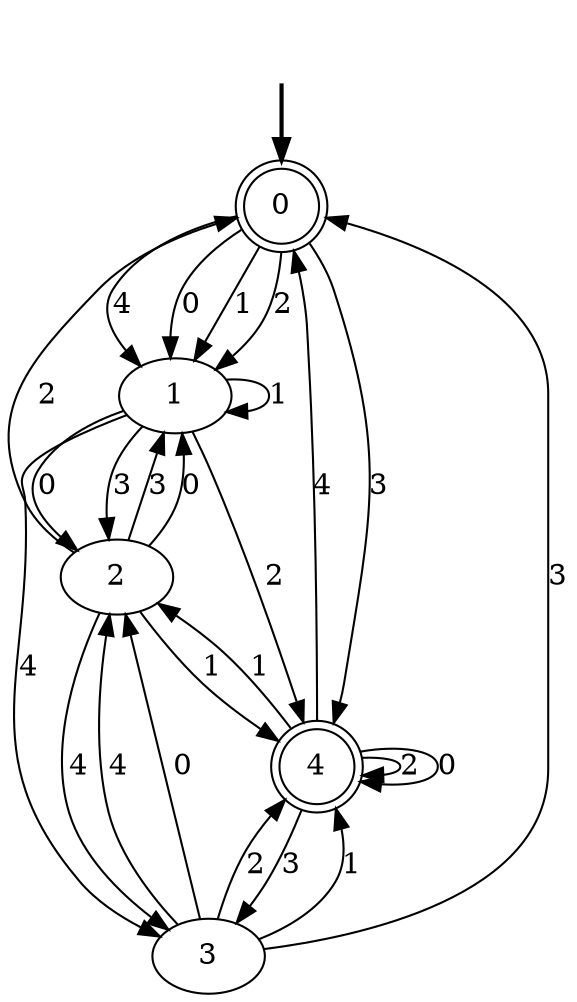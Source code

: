 digraph {
	fake [style=invisible]
	0 [root=true shape=doublecircle]
	1
	2
	3
	4 [shape=doublecircle]
	fake -> 0 [style=bold]
	2 -> 0 [label=2]
	1 -> 2 [label=0]
	2 -> 1 [label=3]
	0 -> 1 [label=4]
	3 -> 4 [label=1]
	3 -> 0 [label=3]
	4 -> 0 [label=4]
	4 -> 4 [label=2]
	0 -> 1 [label=0]
	3 -> 4 [label=2]
	0 -> 1 [label=1]
	1 -> 1 [label=1]
	2 -> 1 [label=0]
	2 -> 4 [label=1]
	0 -> 1 [label=2]
	1 -> 3 [label=4]
	1 -> 4 [label=2]
	1 -> 2 [label=3]
	3 -> 2 [label=4]
	2 -> 3 [label=4]
	3 -> 2 [label=0]
	0 -> 4 [label=3]
	4 -> 2 [label=1]
	4 -> 3 [label=3]
	4 -> 4 [label=0]
}
